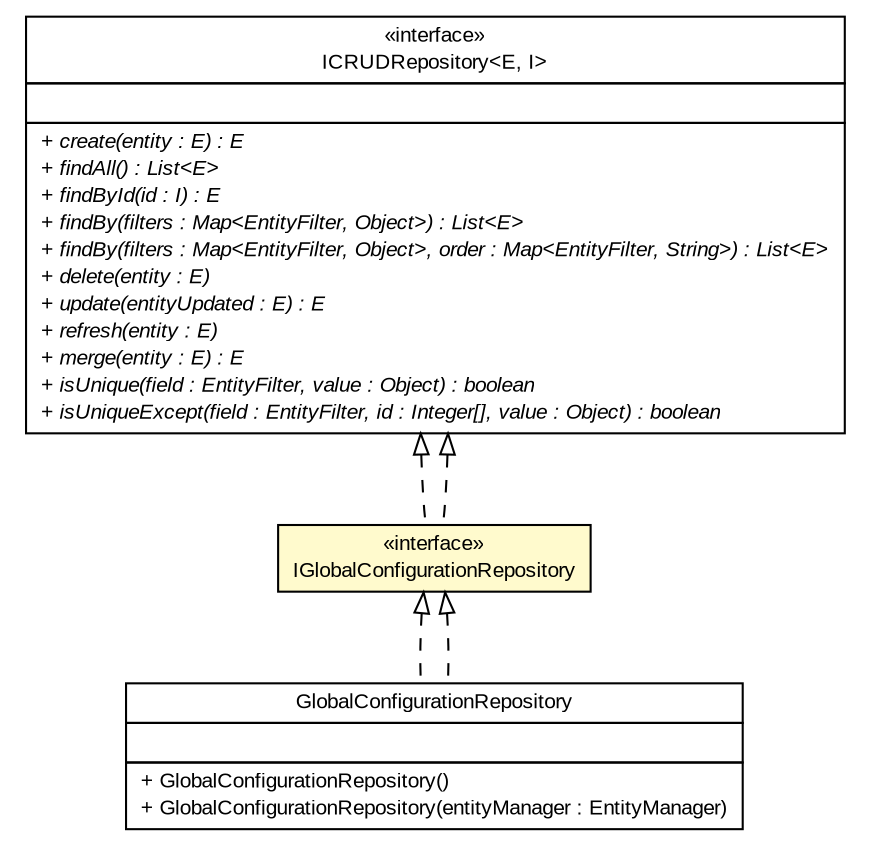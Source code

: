 #!/usr/local/bin/dot
#
# Class diagram 
# Generated by UMLGraph version R5_6-24-gf6e263 (http://www.umlgraph.org/)
#

digraph G {
	edge [fontname="arial",fontsize=10,labelfontname="arial",labelfontsize=10];
	node [fontname="arial",fontsize=10,shape=plaintext];
	nodesep=0.25;
	ranksep=0.5;
	// gov.sandia.cf.dao.ICRUDRepository<E, I>
	c158374 [label=<<table title="gov.sandia.cf.dao.ICRUDRepository" border="0" cellborder="1" cellspacing="0" cellpadding="2" port="p" href="./ICRUDRepository.html">
		<tr><td><table border="0" cellspacing="0" cellpadding="1">
<tr><td align="center" balign="center"> &#171;interface&#187; </td></tr>
<tr><td align="center" balign="center"> ICRUDRepository&lt;E, I&gt; </td></tr>
		</table></td></tr>
		<tr><td><table border="0" cellspacing="0" cellpadding="1">
<tr><td align="left" balign="left">  </td></tr>
		</table></td></tr>
		<tr><td><table border="0" cellspacing="0" cellpadding="1">
<tr><td align="left" balign="left"><font face="arial italic" point-size="10.0"> + create(entity : E) : E </font></td></tr>
<tr><td align="left" balign="left"><font face="arial italic" point-size="10.0"> + findAll() : List&lt;E&gt; </font></td></tr>
<tr><td align="left" balign="left"><font face="arial italic" point-size="10.0"> + findById(id : I) : E </font></td></tr>
<tr><td align="left" balign="left"><font face="arial italic" point-size="10.0"> + findBy(filters : Map&lt;EntityFilter, Object&gt;) : List&lt;E&gt; </font></td></tr>
<tr><td align="left" balign="left"><font face="arial italic" point-size="10.0"> + findBy(filters : Map&lt;EntityFilter, Object&gt;, order : Map&lt;EntityFilter, String&gt;) : List&lt;E&gt; </font></td></tr>
<tr><td align="left" balign="left"><font face="arial italic" point-size="10.0"> + delete(entity : E) </font></td></tr>
<tr><td align="left" balign="left"><font face="arial italic" point-size="10.0"> + update(entityUpdated : E) : E </font></td></tr>
<tr><td align="left" balign="left"><font face="arial italic" point-size="10.0"> + refresh(entity : E) </font></td></tr>
<tr><td align="left" balign="left"><font face="arial italic" point-size="10.0"> + merge(entity : E) : E </font></td></tr>
<tr><td align="left" balign="left"><font face="arial italic" point-size="10.0"> + isUnique(field : EntityFilter, value : Object) : boolean </font></td></tr>
<tr><td align="left" balign="left"><font face="arial italic" point-size="10.0"> + isUniqueExcept(field : EntityFilter, id : Integer[], value : Object) : boolean </font></td></tr>
		</table></td></tr>
		</table>>, URL="./ICRUDRepository.html", fontname="arial", fontcolor="black", fontsize=10.0];
	// gov.sandia.cf.dao.IGlobalConfigurationRepository
	c158384 [label=<<table title="gov.sandia.cf.dao.IGlobalConfigurationRepository" border="0" cellborder="1" cellspacing="0" cellpadding="2" port="p" bgcolor="lemonChiffon" href="./IGlobalConfigurationRepository.html">
		<tr><td><table border="0" cellspacing="0" cellpadding="1">
<tr><td align="center" balign="center"> &#171;interface&#187; </td></tr>
<tr><td align="center" balign="center"> IGlobalConfigurationRepository </td></tr>
		</table></td></tr>
		</table>>, URL="./IGlobalConfigurationRepository.html", fontname="arial", fontcolor="black", fontsize=10.0];
	// gov.sandia.cf.dao.impl.GlobalConfigurationRepository
	c158398 [label=<<table title="gov.sandia.cf.dao.impl.GlobalConfigurationRepository" border="0" cellborder="1" cellspacing="0" cellpadding="2" port="p" href="./impl/GlobalConfigurationRepository.html">
		<tr><td><table border="0" cellspacing="0" cellpadding="1">
<tr><td align="center" balign="center"> GlobalConfigurationRepository </td></tr>
		</table></td></tr>
		<tr><td><table border="0" cellspacing="0" cellpadding="1">
<tr><td align="left" balign="left">  </td></tr>
		</table></td></tr>
		<tr><td><table border="0" cellspacing="0" cellpadding="1">
<tr><td align="left" balign="left"> + GlobalConfigurationRepository() </td></tr>
<tr><td align="left" balign="left"> + GlobalConfigurationRepository(entityManager : EntityManager) </td></tr>
		</table></td></tr>
		</table>>, URL="./impl/GlobalConfigurationRepository.html", fontname="arial", fontcolor="black", fontsize=10.0];
	//gov.sandia.cf.dao.IGlobalConfigurationRepository implements gov.sandia.cf.dao.ICRUDRepository<E, I>
	c158374:p -> c158384:p [dir=back,arrowtail=empty,style=dashed];
	//gov.sandia.cf.dao.impl.GlobalConfigurationRepository implements gov.sandia.cf.dao.IGlobalConfigurationRepository
	c158384:p -> c158398:p [dir=back,arrowtail=empty,style=dashed];
	//gov.sandia.cf.dao.IGlobalConfigurationRepository implements gov.sandia.cf.dao.ICRUDRepository<E, I>
	c158374:p -> c158384:p [dir=back,arrowtail=empty,style=dashed];
	//gov.sandia.cf.dao.impl.GlobalConfigurationRepository implements gov.sandia.cf.dao.IGlobalConfigurationRepository
	c158384:p -> c158398:p [dir=back,arrowtail=empty,style=dashed];
}

